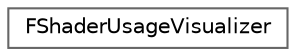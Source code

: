 digraph "Graphical Class Hierarchy"
{
 // INTERACTIVE_SVG=YES
 // LATEX_PDF_SIZE
  bgcolor="transparent";
  edge [fontname=Helvetica,fontsize=10,labelfontname=Helvetica,labelfontsize=10];
  node [fontname=Helvetica,fontsize=10,shape=box,height=0.2,width=0.4];
  rankdir="LR";
  Node0 [id="Node000000",label="FShaderUsageVisualizer",height=0.2,width=0.4,color="grey40", fillcolor="white", style="filled",URL="$db/d5d/structFShaderUsageVisualizer.html",tooltip=" "];
}
